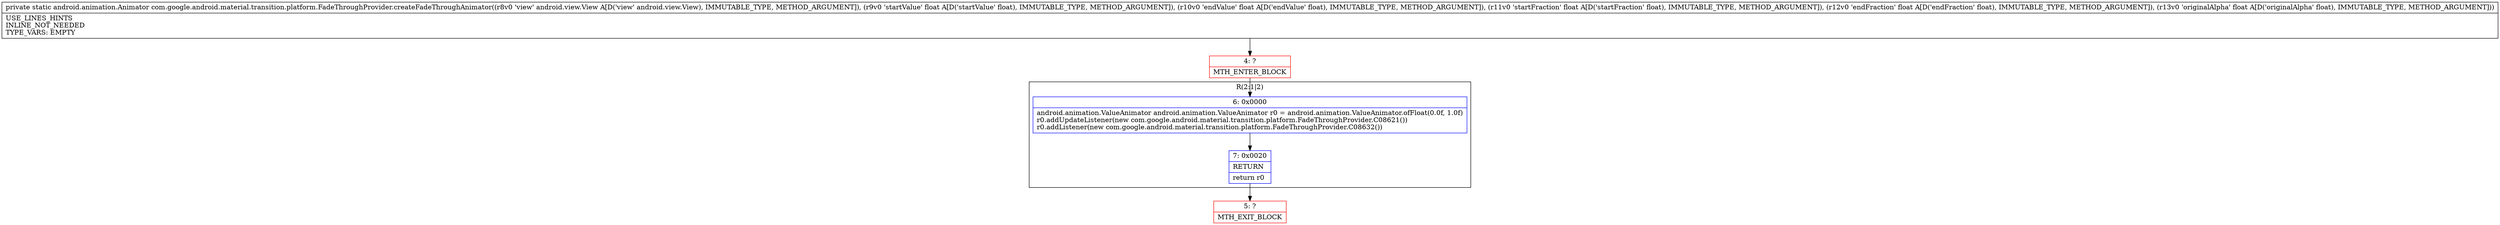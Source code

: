 digraph "CFG forcom.google.android.material.transition.platform.FadeThroughProvider.createFadeThroughAnimator(Landroid\/view\/View;FFFFF)Landroid\/animation\/Animator;" {
subgraph cluster_Region_539221349 {
label = "R(2:1|2)";
node [shape=record,color=blue];
Node_6 [shape=record,label="{6\:\ 0x0000|android.animation.ValueAnimator android.animation.ValueAnimator r0 = android.animation.ValueAnimator.ofFloat(0.0f, 1.0f)\lr0.addUpdateListener(new com.google.android.material.transition.platform.FadeThroughProvider.C08621())\lr0.addListener(new com.google.android.material.transition.platform.FadeThroughProvider.C08632())\l}"];
Node_7 [shape=record,label="{7\:\ 0x0020|RETURN\l|return r0\l}"];
}
Node_4 [shape=record,color=red,label="{4\:\ ?|MTH_ENTER_BLOCK\l}"];
Node_5 [shape=record,color=red,label="{5\:\ ?|MTH_EXIT_BLOCK\l}"];
MethodNode[shape=record,label="{private static android.animation.Animator com.google.android.material.transition.platform.FadeThroughProvider.createFadeThroughAnimator((r8v0 'view' android.view.View A[D('view' android.view.View), IMMUTABLE_TYPE, METHOD_ARGUMENT]), (r9v0 'startValue' float A[D('startValue' float), IMMUTABLE_TYPE, METHOD_ARGUMENT]), (r10v0 'endValue' float A[D('endValue' float), IMMUTABLE_TYPE, METHOD_ARGUMENT]), (r11v0 'startFraction' float A[D('startFraction' float), IMMUTABLE_TYPE, METHOD_ARGUMENT]), (r12v0 'endFraction' float A[D('endFraction' float), IMMUTABLE_TYPE, METHOD_ARGUMENT]), (r13v0 'originalAlpha' float A[D('originalAlpha' float), IMMUTABLE_TYPE, METHOD_ARGUMENT]))  | USE_LINES_HINTS\lINLINE_NOT_NEEDED\lTYPE_VARS: EMPTY\l}"];
MethodNode -> Node_4;Node_6 -> Node_7;
Node_7 -> Node_5;
Node_4 -> Node_6;
}

